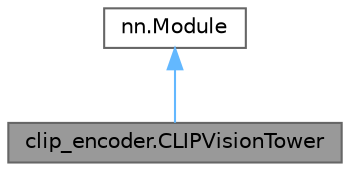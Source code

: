 digraph "clip_encoder.CLIPVisionTower"
{
 // LATEX_PDF_SIZE
  bgcolor="transparent";
  edge [fontname=Helvetica,fontsize=10,labelfontname=Helvetica,labelfontsize=10];
  node [fontname=Helvetica,fontsize=10,shape=box,height=0.2,width=0.4];
  Node1 [id="Node000001",label="clip_encoder.CLIPVisionTower",height=0.2,width=0.4,color="gray40", fillcolor="grey60", style="filled", fontcolor="black",tooltip="CLIP Vision Tower의 기본 구현 클래스"];
  Node2 -> Node1 [id="edge2_Node000001_Node000002",dir="back",color="steelblue1",style="solid",tooltip=" "];
  Node2 [id="Node000002",label="nn.Module",height=0.2,width=0.4,color="gray40", fillcolor="white", style="filled",tooltip=" "];
}
